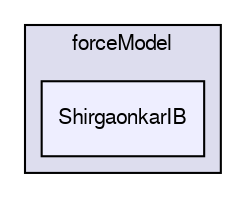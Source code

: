 digraph "/home/cgoniva/CFDEM/CFDEM-x.x-2.1.x/CFDEMcoupling-PUBLIC/src/lagrangian/cfdemParticle/subModels/forceModel/ShirgaonkarIB" {
  compound=true
  node [ fontsize="10", fontname="FreeSans"];
  edge [ labelfontsize="10", labelfontname="FreeSans"];
  subgraph clusterdir_0abfdb325e722c517996fb9c43aac5bd {
    graph [ bgcolor="#ddddee", pencolor="black", label="forceModel" fontname="FreeSans", fontsize="10", URL="dir_0abfdb325e722c517996fb9c43aac5bd.html"]
  dir_96d695052d0c017223be9bb26575349b [shape=box, label="ShirgaonkarIB", style="filled", fillcolor="#eeeeff", pencolor="black", URL="dir_96d695052d0c017223be9bb26575349b.html"];
  }
}
